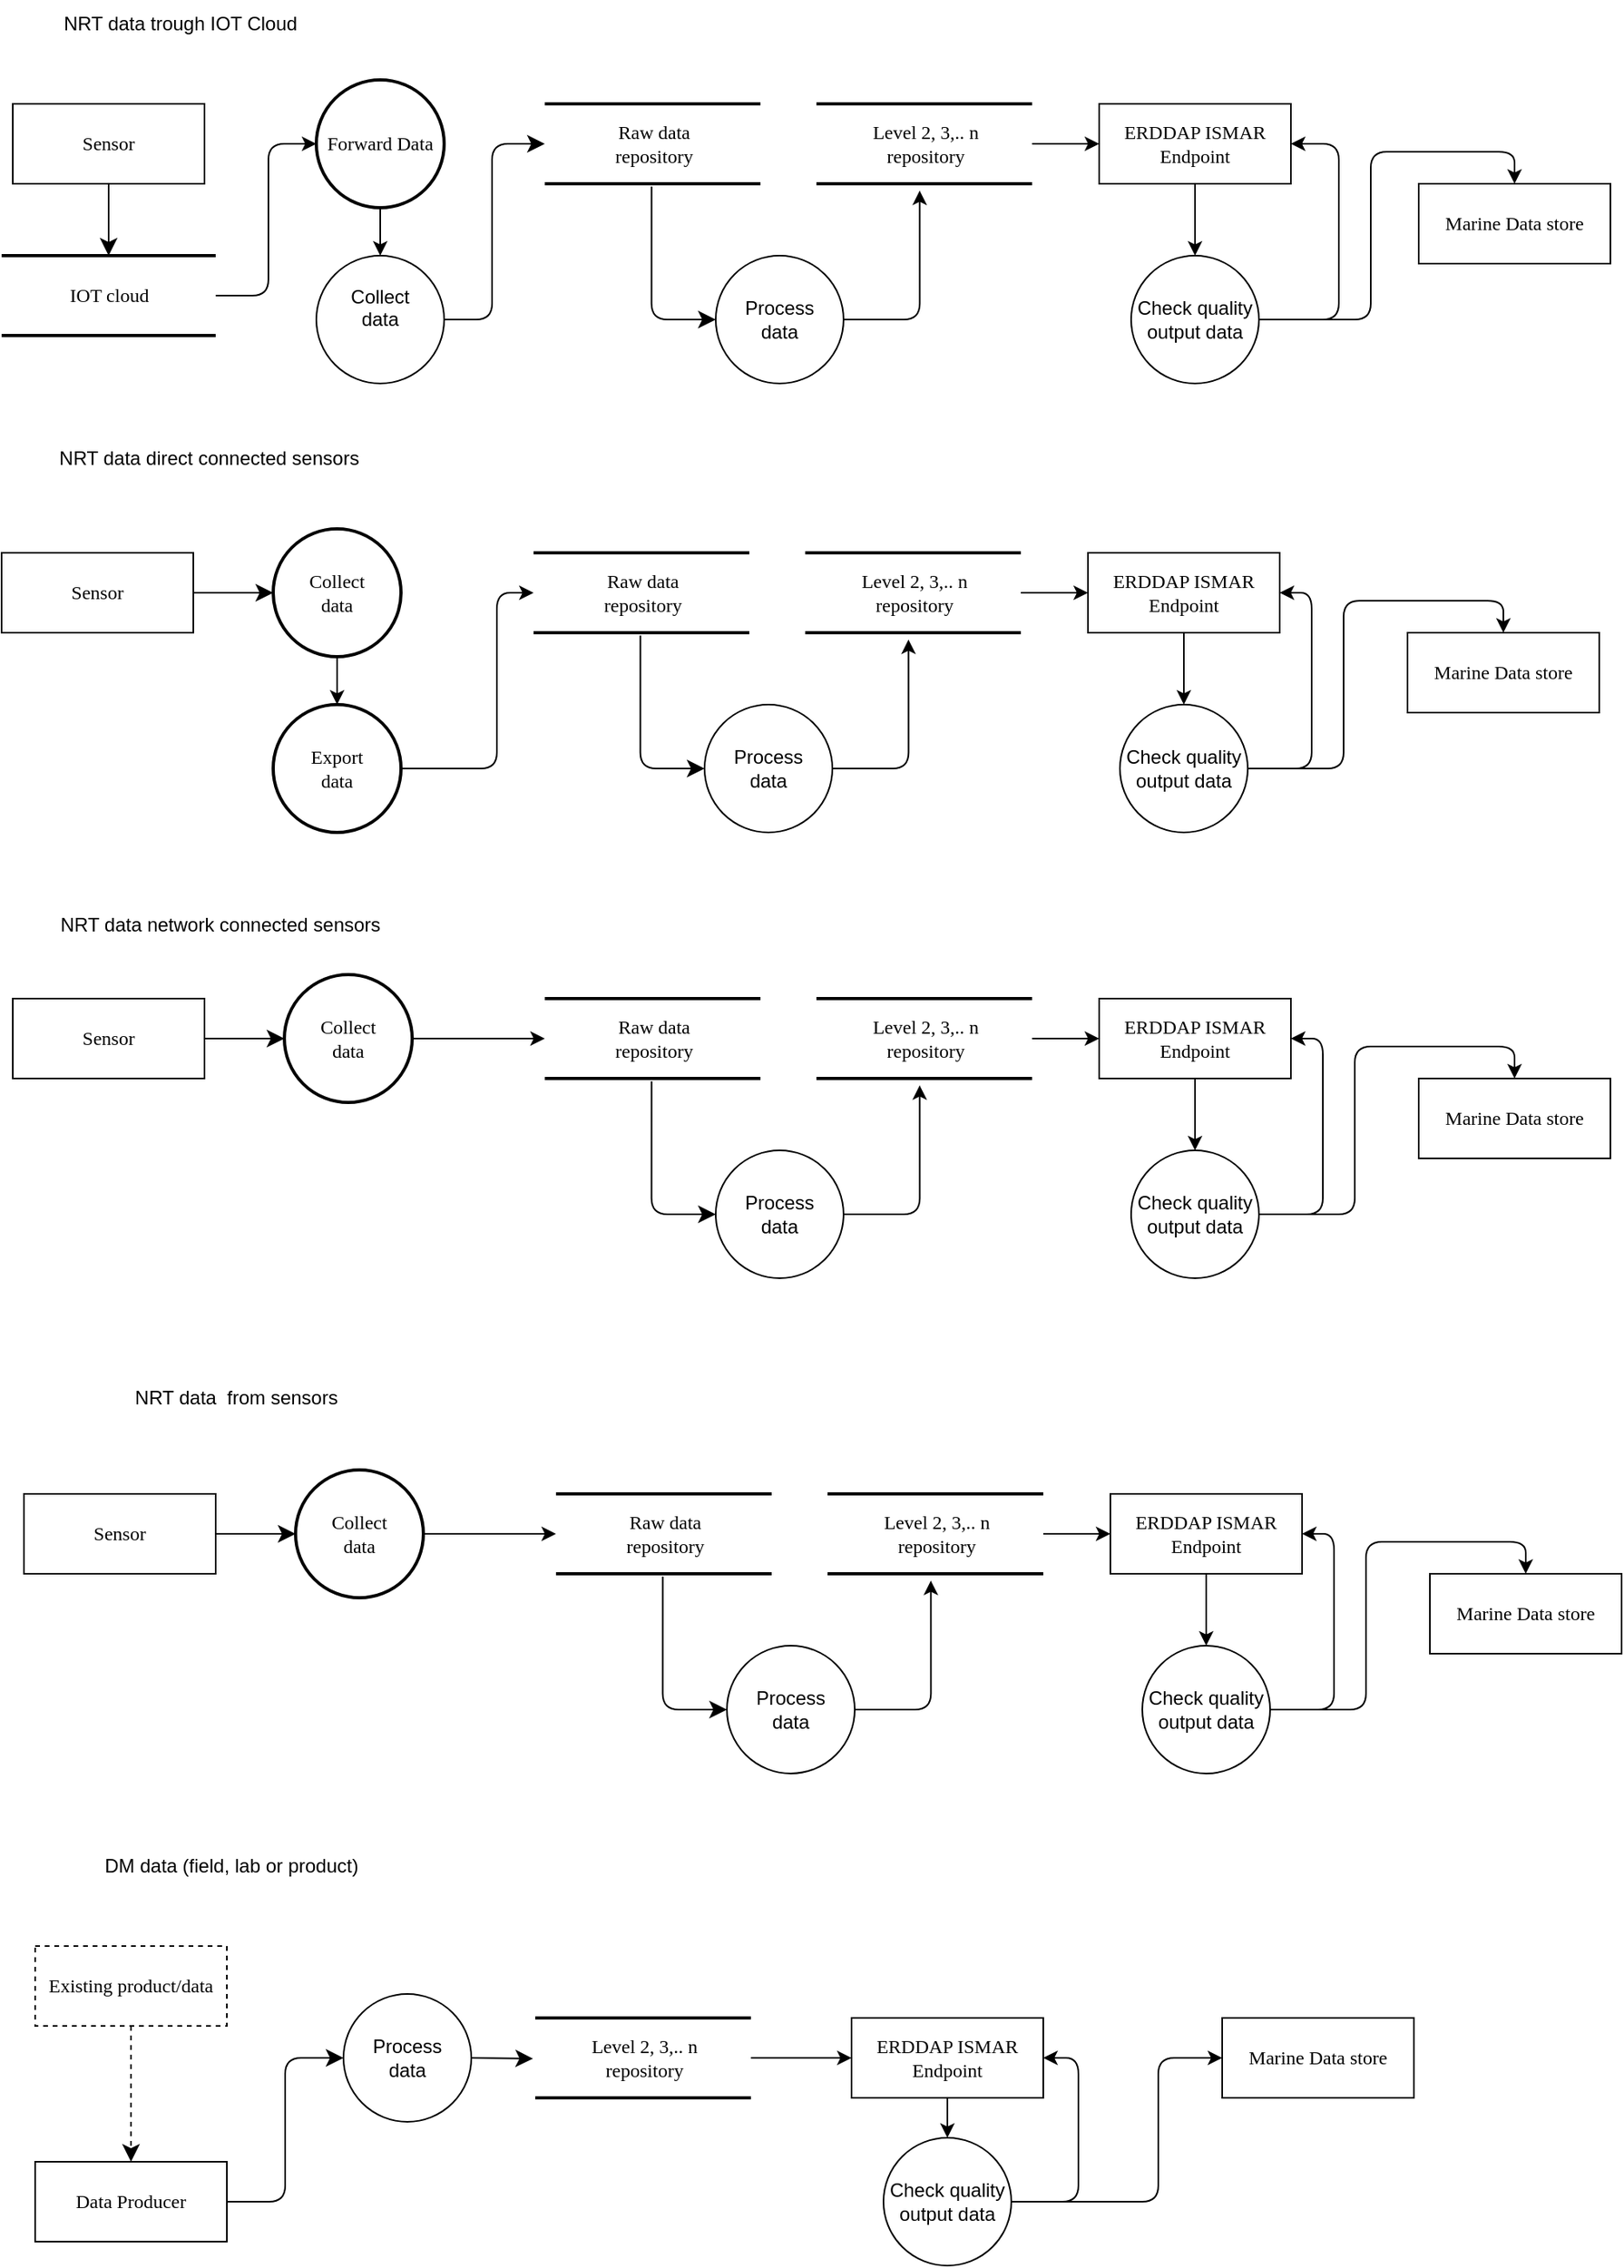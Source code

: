 <mxfile version="24.2.3" type="github">
  <diagram name="Page-1" id="52a04d89-c75d-2922-d76d-85b35f80e030">
    <mxGraphModel dx="1220" dy="777" grid="1" gridSize="10" guides="1" tooltips="1" connect="1" arrows="1" fold="1" page="1" pageScale="1" pageWidth="1100" pageHeight="850" background="none" math="0" shadow="0">
      <root>
        <mxCell id="0" />
        <mxCell id="1" parent="0" />
        <mxCell id="21ea969265ad0168-30" value="Raw data&lt;br&gt;repository" style="html=1;rounded=0;shadow=0;comic=0;labelBackgroundColor=none;strokeWidth=2;fontFamily=Verdana;fontSize=12;align=center;shape=mxgraph.ios7ui.horLines;" parent="1" vertex="1">
          <mxGeometry x="363" y="85" width="135" height="50" as="geometry" />
        </mxCell>
        <mxCell id="1fdf3b25b50cf41e-27" style="edgeStyle=none;html=1;labelBackgroundColor=none;startFill=0;startSize=8;endFill=1;endSize=8;fontFamily=Verdana;fontSize=12;" parent="1" source="17472293e6e8944d-30" target="WRyVgkNERUNQOaYfWy6F-25" edge="1">
          <mxGeometry relative="1" as="geometry">
            <mxPoint x="190" y="115" as="targetPoint" />
          </mxGeometry>
        </mxCell>
        <mxCell id="17472293e6e8944d-30" value="Sensor" style="whiteSpace=wrap;html=1;rounded=0;shadow=0;comic=0;labelBackgroundColor=none;strokeWidth=1;fontFamily=Verdana;fontSize=12;align=center;" parent="1" vertex="1">
          <mxGeometry x="30" y="85" width="120" height="50" as="geometry" />
        </mxCell>
        <mxCell id="1fdf3b25b50cf41e-38" style="edgeStyle=orthogonalEdgeStyle;html=1;labelBackgroundColor=none;startFill=0;startSize=8;endFill=1;endSize=8;fontFamily=Verdana;fontSize=12;exitX=1;exitY=0.5;exitDx=0;exitDy=0;" parent="1" source="WRyVgkNERUNQOaYfWy6F-28" target="21ea969265ad0168-30" edge="1">
          <mxGeometry relative="1" as="geometry">
            <Array as="points">
              <mxPoint x="330" y="220" />
              <mxPoint x="330" y="110" />
            </Array>
            <mxPoint x="290" y="245" as="sourcePoint" />
          </mxGeometry>
        </mxCell>
        <mxCell id="WRyVgkNERUNQOaYfWy6F-30" value="" style="edgeStyle=orthogonalEdgeStyle;rounded=1;orthogonalLoop=1;jettySize=auto;html=1;curved=0;" parent="1" source="WRyVgkNERUNQOaYfWy6F-25" target="WRyVgkNERUNQOaYfWy6F-29" edge="1">
          <mxGeometry relative="1" as="geometry">
            <mxPoint x="220" y="90" as="targetPoint" />
            <Array as="points">
              <mxPoint x="190" y="205" />
              <mxPoint x="190" y="110" />
            </Array>
          </mxGeometry>
        </mxCell>
        <mxCell id="WRyVgkNERUNQOaYfWy6F-25" value="IOT cloud" style="html=1;rounded=0;shadow=0;comic=0;labelBackgroundColor=none;strokeWidth=2;fontFamily=Verdana;fontSize=12;align=center;shape=mxgraph.ios7ui.horLines;" parent="1" vertex="1">
          <mxGeometry x="23" y="180" width="134" height="50" as="geometry" />
        </mxCell>
        <mxCell id="WRyVgkNERUNQOaYfWy6F-27" value="Level 2, 3,.. n&lt;br&gt;repository" style="html=1;rounded=0;shadow=0;comic=0;labelBackgroundColor=none;strokeWidth=2;fontFamily=Verdana;fontSize=12;align=center;shape=mxgraph.ios7ui.horLines;" parent="1" vertex="1">
          <mxGeometry x="533" y="85" width="135" height="50" as="geometry" />
        </mxCell>
        <mxCell id="WRyVgkNERUNQOaYfWy6F-28" value="&lt;div&gt;Collect&lt;/div&gt;&lt;div&gt;data&lt;/div&gt;&lt;div&gt;&lt;br&gt;&lt;/div&gt;" style="ellipse;whiteSpace=wrap;html=1;aspect=fixed;" parent="1" vertex="1">
          <mxGeometry x="220" y="180" width="80" height="80" as="geometry" />
        </mxCell>
        <mxCell id="WRyVgkNERUNQOaYfWy6F-29" value="Forward Data" style="ellipse;whiteSpace=wrap;html=1;fontFamily=Verdana;rounded=0;shadow=0;comic=0;labelBackgroundColor=none;strokeWidth=2;" parent="1" vertex="1">
          <mxGeometry x="220" y="70" width="80" height="80" as="geometry" />
        </mxCell>
        <mxCell id="WRyVgkNERUNQOaYfWy6F-31" value="" style="edgeStyle=orthogonalEdgeStyle;rounded=1;orthogonalLoop=1;jettySize=auto;html=1;entryX=0.5;entryY=0;entryDx=0;entryDy=0;curved=0;exitX=0.5;exitY=1;exitDx=0;exitDy=0;" parent="1" source="WRyVgkNERUNQOaYfWy6F-29" target="WRyVgkNERUNQOaYfWy6F-28" edge="1">
          <mxGeometry relative="1" as="geometry">
            <mxPoint x="240" y="165" as="sourcePoint" />
            <mxPoint x="283" y="125" as="targetPoint" />
          </mxGeometry>
        </mxCell>
        <mxCell id="WRyVgkNERUNQOaYfWy6F-32" style="edgeStyle=orthogonalEdgeStyle;html=1;labelBackgroundColor=none;startFill=0;startSize=8;endFill=1;endSize=8;fontFamily=Verdana;fontSize=12;exitX=0.495;exitY=1.036;exitDx=0;exitDy=0;entryX=0;entryY=0.5;entryDx=0;entryDy=0;exitPerimeter=0;" parent="1" source="21ea969265ad0168-30" target="WRyVgkNERUNQOaYfWy6F-33" edge="1">
          <mxGeometry relative="1" as="geometry">
            <mxPoint x="332" y="283" as="sourcePoint" />
            <mxPoint x="380" y="325" as="targetPoint" />
          </mxGeometry>
        </mxCell>
        <mxCell id="WRyVgkNERUNQOaYfWy6F-35" value="" style="edgeStyle=orthogonalEdgeStyle;rounded=1;orthogonalLoop=1;jettySize=auto;html=1;entryX=0.479;entryY=1.086;entryDx=0;entryDy=0;entryPerimeter=0;curved=0;exitX=1;exitY=0.5;exitDx=0;exitDy=0;" parent="1" source="WRyVgkNERUNQOaYfWy6F-33" target="WRyVgkNERUNQOaYfWy6F-27" edge="1">
          <mxGeometry relative="1" as="geometry">
            <mxPoint x="610" y="245" as="targetPoint" />
          </mxGeometry>
        </mxCell>
        <mxCell id="WRyVgkNERUNQOaYfWy6F-33" value="&lt;div&gt;Process&lt;/div&gt;&lt;div&gt;data&lt;br&gt;&lt;/div&gt;" style="ellipse;whiteSpace=wrap;html=1;aspect=fixed;" parent="1" vertex="1">
          <mxGeometry x="470" y="180" width="80" height="80" as="geometry" />
        </mxCell>
        <mxCell id="WRyVgkNERUNQOaYfWy6F-36" value="NRT data trough IOT Cloud " style="text;html=1;align=left;verticalAlign=middle;whiteSpace=wrap;rounded=0;" parent="1" vertex="1">
          <mxGeometry x="60" y="20" width="260" height="30" as="geometry" />
        </mxCell>
        <mxCell id="WRyVgkNERUNQOaYfWy6F-37" value="&lt;div&gt;NRT data direct connected sensors&lt;/div&gt;" style="text;html=1;align=center;verticalAlign=middle;whiteSpace=wrap;rounded=0;" parent="1" vertex="1">
          <mxGeometry x="23" y="292" width="260" height="30" as="geometry" />
        </mxCell>
        <mxCell id="WRyVgkNERUNQOaYfWy6F-38" value="&lt;div&gt;NRT data network connected sensors&lt;/div&gt;" style="text;html=1;align=center;verticalAlign=middle;whiteSpace=wrap;rounded=0;" parent="1" vertex="1">
          <mxGeometry x="30" y="584" width="260" height="30" as="geometry" />
        </mxCell>
        <mxCell id="WRyVgkNERUNQOaYfWy6F-39" value="&lt;div&gt;ERDDAP ISMAR Endpoint&lt;/div&gt;" style="whiteSpace=wrap;html=1;rounded=0;shadow=0;comic=0;labelBackgroundColor=none;strokeWidth=1;fontFamily=Verdana;fontSize=12;align=center;flipV=0;" parent="1" vertex="1">
          <mxGeometry x="710" y="85" width="120" height="50" as="geometry" />
        </mxCell>
        <mxCell id="WRyVgkNERUNQOaYfWy6F-40" value="" style="edgeStyle=orthogonalEdgeStyle;rounded=1;orthogonalLoop=1;jettySize=auto;html=1;entryX=0;entryY=0.5;entryDx=0;entryDy=0;curved=0;" parent="1" source="WRyVgkNERUNQOaYfWy6F-27" target="WRyVgkNERUNQOaYfWy6F-39" edge="1">
          <mxGeometry relative="1" as="geometry">
            <mxPoint x="563" y="255" as="sourcePoint" />
            <mxPoint x="605" y="149" as="targetPoint" />
          </mxGeometry>
        </mxCell>
        <mxCell id="WRyVgkNERUNQOaYfWy6F-41" value="" style="edgeStyle=orthogonalEdgeStyle;rounded=1;orthogonalLoop=1;jettySize=auto;html=1;entryX=0.5;entryY=0;entryDx=0;entryDy=0;curved=0;exitX=0.5;exitY=1;exitDx=0;exitDy=0;" parent="1" source="WRyVgkNERUNQOaYfWy6F-39" target="WRyVgkNERUNQOaYfWy6F-42" edge="1">
          <mxGeometry relative="1" as="geometry">
            <mxPoint x="675" y="120" as="sourcePoint" />
            <mxPoint x="770" y="205" as="targetPoint" />
          </mxGeometry>
        </mxCell>
        <mxCell id="WRyVgkNERUNQOaYfWy6F-42" value="Check quality output data" style="ellipse;whiteSpace=wrap;html=1;aspect=fixed;flipV=0;" parent="1" vertex="1">
          <mxGeometry x="730" y="180" width="80" height="80" as="geometry" />
        </mxCell>
        <mxCell id="WRyVgkNERUNQOaYfWy6F-43" value="" style="edgeStyle=orthogonalEdgeStyle;rounded=1;orthogonalLoop=1;jettySize=auto;html=1;curved=0;exitX=1;exitY=0.5;exitDx=0;exitDy=0;entryX=1;entryY=0.5;entryDx=0;entryDy=0;" parent="1" source="WRyVgkNERUNQOaYfWy6F-42" target="WRyVgkNERUNQOaYfWy6F-39" edge="1">
          <mxGeometry relative="1" as="geometry">
            <mxPoint x="780" y="145" as="sourcePoint" />
            <mxPoint x="850" y="190" as="targetPoint" />
            <Array as="points">
              <mxPoint x="860" y="220" />
              <mxPoint x="860" y="110" />
            </Array>
          </mxGeometry>
        </mxCell>
        <mxCell id="WRyVgkNERUNQOaYfWy6F-44" value="" style="edgeStyle=orthogonalEdgeStyle;rounded=1;orthogonalLoop=1;jettySize=auto;html=1;curved=0;exitX=1;exitY=0.5;exitDx=0;exitDy=0;entryX=0.5;entryY=0;entryDx=0;entryDy=0;" parent="1" source="WRyVgkNERUNQOaYfWy6F-42" target="WRyVgkNERUNQOaYfWy6F-45" edge="1">
          <mxGeometry relative="1" as="geometry">
            <mxPoint x="830" y="145" as="sourcePoint" />
            <mxPoint x="840" y="300" as="targetPoint" />
            <Array as="points">
              <mxPoint x="880" y="220" />
              <mxPoint x="880" y="115" />
              <mxPoint x="970" y="115" />
            </Array>
          </mxGeometry>
        </mxCell>
        <mxCell id="WRyVgkNERUNQOaYfWy6F-45" value="&lt;div&gt;Marine Data store&lt;/div&gt;" style="whiteSpace=wrap;html=1;rounded=0;shadow=0;comic=0;labelBackgroundColor=none;strokeWidth=1;fontFamily=Verdana;fontSize=12;align=center;flipV=0;" parent="1" vertex="1">
          <mxGeometry x="910" y="135" width="120" height="50" as="geometry" />
        </mxCell>
        <mxCell id="WRyVgkNERUNQOaYfWy6F-46" value="Raw data&lt;br&gt;repository" style="html=1;rounded=0;shadow=0;comic=0;labelBackgroundColor=none;strokeWidth=2;fontFamily=Verdana;fontSize=12;align=center;shape=mxgraph.ios7ui.horLines;" parent="1" vertex="1">
          <mxGeometry x="356" y="366" width="135" height="50" as="geometry" />
        </mxCell>
        <mxCell id="WRyVgkNERUNQOaYfWy6F-47" style="edgeStyle=none;html=1;labelBackgroundColor=none;startFill=0;startSize=8;endFill=1;endSize=8;fontFamily=Verdana;fontSize=12;entryX=0;entryY=0.5;entryDx=0;entryDy=0;" parent="1" source="WRyVgkNERUNQOaYfWy6F-48" target="WRyVgkNERUNQOaYfWy6F-54" edge="1">
          <mxGeometry relative="1" as="geometry">
            <mxPoint x="101.99" y="461" as="targetPoint" />
          </mxGeometry>
        </mxCell>
        <mxCell id="WRyVgkNERUNQOaYfWy6F-48" value="Sensor" style="whiteSpace=wrap;html=1;rounded=0;shadow=0;comic=0;labelBackgroundColor=none;strokeWidth=1;fontFamily=Verdana;fontSize=12;align=center;" parent="1" vertex="1">
          <mxGeometry x="23.0" y="366" width="120" height="50" as="geometry" />
        </mxCell>
        <mxCell id="WRyVgkNERUNQOaYfWy6F-52" value="Level 2, 3,.. n&lt;br&gt;repository" style="html=1;rounded=0;shadow=0;comic=0;labelBackgroundColor=none;strokeWidth=2;fontFamily=Verdana;fontSize=12;align=center;shape=mxgraph.ios7ui.horLines;" parent="1" vertex="1">
          <mxGeometry x="526" y="366" width="135" height="50" as="geometry" />
        </mxCell>
        <mxCell id="WRyVgkNERUNQOaYfWy6F-54" value="&lt;div&gt;Collect&lt;/div&gt;&lt;div&gt;data&lt;br&gt;&lt;/div&gt;" style="ellipse;whiteSpace=wrap;html=1;fontFamily=Verdana;rounded=0;shadow=0;comic=0;labelBackgroundColor=none;strokeWidth=2;" parent="1" vertex="1">
          <mxGeometry x="193" y="351" width="80" height="80" as="geometry" />
        </mxCell>
        <mxCell id="WRyVgkNERUNQOaYfWy6F-55" value="" style="edgeStyle=orthogonalEdgeStyle;rounded=1;orthogonalLoop=1;jettySize=auto;html=1;curved=0;exitX=1;exitY=0.5;exitDx=0;exitDy=0;" parent="1" source="WRyVgkNERUNQOaYfWy6F-75" target="WRyVgkNERUNQOaYfWy6F-46" edge="1">
          <mxGeometry relative="1" as="geometry">
            <mxPoint x="373" y="391" as="sourcePoint" />
            <mxPoint x="321.99" y="461" as="targetPoint" />
            <Array as="points">
              <mxPoint x="333" y="501" />
              <mxPoint x="333" y="391" />
            </Array>
          </mxGeometry>
        </mxCell>
        <mxCell id="WRyVgkNERUNQOaYfWy6F-56" style="edgeStyle=orthogonalEdgeStyle;html=1;labelBackgroundColor=none;startFill=0;startSize=8;endFill=1;endSize=8;fontFamily=Verdana;fontSize=12;exitX=0.495;exitY=1.036;exitDx=0;exitDy=0;entryX=0;entryY=0.5;entryDx=0;entryDy=0;exitPerimeter=0;" parent="1" source="WRyVgkNERUNQOaYfWy6F-46" target="WRyVgkNERUNQOaYfWy6F-58" edge="1">
          <mxGeometry relative="1" as="geometry">
            <mxPoint x="393.99" y="564" as="sourcePoint" />
            <mxPoint x="441.99" y="606" as="targetPoint" />
          </mxGeometry>
        </mxCell>
        <mxCell id="WRyVgkNERUNQOaYfWy6F-57" value="" style="edgeStyle=orthogonalEdgeStyle;rounded=1;orthogonalLoop=1;jettySize=auto;html=1;entryX=0.479;entryY=1.086;entryDx=0;entryDy=0;entryPerimeter=0;curved=0;exitX=1;exitY=0.5;exitDx=0;exitDy=0;" parent="1" source="WRyVgkNERUNQOaYfWy6F-58" target="WRyVgkNERUNQOaYfWy6F-52" edge="1">
          <mxGeometry relative="1" as="geometry">
            <mxPoint x="671.99" y="526" as="targetPoint" />
          </mxGeometry>
        </mxCell>
        <mxCell id="WRyVgkNERUNQOaYfWy6F-58" value="&lt;div&gt;Process&lt;/div&gt;&lt;div&gt;data&lt;br&gt;&lt;/div&gt;" style="ellipse;whiteSpace=wrap;html=1;aspect=fixed;" parent="1" vertex="1">
          <mxGeometry x="463" y="461" width="80" height="80" as="geometry" />
        </mxCell>
        <mxCell id="WRyVgkNERUNQOaYfWy6F-59" value="&lt;div&gt;ERDDAP ISMAR Endpoint&lt;/div&gt;" style="whiteSpace=wrap;html=1;rounded=0;shadow=0;comic=0;labelBackgroundColor=none;strokeWidth=1;fontFamily=Verdana;fontSize=12;align=center;" parent="1" vertex="1">
          <mxGeometry x="703" y="366" width="120" height="50" as="geometry" />
        </mxCell>
        <mxCell id="WRyVgkNERUNQOaYfWy6F-60" value="" style="edgeStyle=orthogonalEdgeStyle;rounded=1;orthogonalLoop=1;jettySize=auto;html=1;entryX=0;entryY=0.5;entryDx=0;entryDy=0;curved=0;" parent="1" source="WRyVgkNERUNQOaYfWy6F-52" target="WRyVgkNERUNQOaYfWy6F-59" edge="1">
          <mxGeometry relative="1" as="geometry">
            <mxPoint x="624.99" y="536" as="sourcePoint" />
            <mxPoint x="666.99" y="430" as="targetPoint" />
          </mxGeometry>
        </mxCell>
        <mxCell id="WRyVgkNERUNQOaYfWy6F-70" value="" style="edgeStyle=orthogonalEdgeStyle;rounded=1;orthogonalLoop=1;jettySize=auto;html=1;entryX=0.5;entryY=0;entryDx=0;entryDy=0;curved=0;exitX=0.5;exitY=1;exitDx=0;exitDy=0;" parent="1" source="WRyVgkNERUNQOaYfWy6F-59" target="WRyVgkNERUNQOaYfWy6F-71" edge="1">
          <mxGeometry relative="1" as="geometry">
            <mxPoint x="783" y="426" as="sourcePoint" />
            <mxPoint x="783" y="496" as="targetPoint" />
          </mxGeometry>
        </mxCell>
        <mxCell id="WRyVgkNERUNQOaYfWy6F-71" value="&lt;div&gt;Check quality output data&lt;br&gt;&lt;/div&gt;" style="ellipse;whiteSpace=wrap;html=1;aspect=fixed;flipV=0;" parent="1" vertex="1">
          <mxGeometry x="723" y="461" width="80" height="80" as="geometry" />
        </mxCell>
        <mxCell id="WRyVgkNERUNQOaYfWy6F-72" value="" style="edgeStyle=orthogonalEdgeStyle;rounded=1;orthogonalLoop=1;jettySize=auto;html=1;curved=0;exitX=1;exitY=0.5;exitDx=0;exitDy=0;entryX=1;entryY=0.5;entryDx=0;entryDy=0;" parent="1" source="WRyVgkNERUNQOaYfWy6F-71" target="WRyVgkNERUNQOaYfWy6F-59" edge="1">
          <mxGeometry relative="1" as="geometry">
            <mxPoint x="793" y="436" as="sourcePoint" />
            <mxPoint x="843" y="401" as="targetPoint" />
            <Array as="points">
              <mxPoint x="843" y="501" />
              <mxPoint x="843" y="391" />
            </Array>
          </mxGeometry>
        </mxCell>
        <mxCell id="WRyVgkNERUNQOaYfWy6F-73" value="" style="edgeStyle=orthogonalEdgeStyle;rounded=1;orthogonalLoop=1;jettySize=auto;html=1;curved=0;exitX=1;exitY=0.5;exitDx=0;exitDy=0;entryX=0.5;entryY=0;entryDx=0;entryDy=0;" parent="1" source="WRyVgkNERUNQOaYfWy6F-71" target="WRyVgkNERUNQOaYfWy6F-74" edge="1">
          <mxGeometry relative="1" as="geometry">
            <mxPoint x="823" y="426" as="sourcePoint" />
            <mxPoint x="833" y="581" as="targetPoint" />
            <Array as="points">
              <mxPoint x="863" y="501" />
              <mxPoint x="863" y="396" />
              <mxPoint x="963" y="396" />
            </Array>
          </mxGeometry>
        </mxCell>
        <mxCell id="WRyVgkNERUNQOaYfWy6F-74" value="&lt;div&gt;Marine Data store&lt;/div&gt;" style="whiteSpace=wrap;html=1;rounded=0;shadow=0;comic=0;labelBackgroundColor=none;strokeWidth=1;fontFamily=Verdana;fontSize=12;align=center;flipV=0;" parent="1" vertex="1">
          <mxGeometry x="903" y="416" width="120" height="50" as="geometry" />
        </mxCell>
        <mxCell id="WRyVgkNERUNQOaYfWy6F-75" value="&lt;div&gt;Export&lt;/div&gt;&lt;div&gt;data&lt;br&gt;&lt;/div&gt;" style="ellipse;whiteSpace=wrap;html=1;fontFamily=Verdana;rounded=0;shadow=0;comic=0;labelBackgroundColor=none;strokeWidth=2;" parent="1" vertex="1">
          <mxGeometry x="193" y="461" width="80" height="80" as="geometry" />
        </mxCell>
        <mxCell id="WRyVgkNERUNQOaYfWy6F-76" value="" style="edgeStyle=orthogonalEdgeStyle;rounded=1;orthogonalLoop=1;jettySize=auto;html=1;curved=0;exitX=0.5;exitY=1;exitDx=0;exitDy=0;entryX=0.5;entryY=0;entryDx=0;entryDy=0;" parent="1" source="WRyVgkNERUNQOaYfWy6F-54" target="WRyVgkNERUNQOaYfWy6F-75" edge="1">
          <mxGeometry relative="1" as="geometry">
            <mxPoint x="283" y="401" as="sourcePoint" />
            <mxPoint x="366" y="401" as="targetPoint" />
          </mxGeometry>
        </mxCell>
        <mxCell id="WRyVgkNERUNQOaYfWy6F-78" value="Raw data&lt;br&gt;repository" style="html=1;rounded=0;shadow=0;comic=0;labelBackgroundColor=none;strokeWidth=2;fontFamily=Verdana;fontSize=12;align=center;shape=mxgraph.ios7ui.horLines;" parent="1" vertex="1">
          <mxGeometry x="363" y="645" width="135" height="50" as="geometry" />
        </mxCell>
        <mxCell id="WRyVgkNERUNQOaYfWy6F-79" style="edgeStyle=none;html=1;labelBackgroundColor=none;startFill=0;startSize=8;endFill=1;endSize=8;fontFamily=Verdana;fontSize=12;entryX=0;entryY=0.5;entryDx=0;entryDy=0;" parent="1" source="WRyVgkNERUNQOaYfWy6F-80" target="WRyVgkNERUNQOaYfWy6F-82" edge="1">
          <mxGeometry relative="1" as="geometry">
            <mxPoint x="108.99" y="740" as="targetPoint" />
          </mxGeometry>
        </mxCell>
        <mxCell id="WRyVgkNERUNQOaYfWy6F-80" value="Sensor" style="whiteSpace=wrap;html=1;rounded=0;shadow=0;comic=0;labelBackgroundColor=none;strokeWidth=1;fontFamily=Verdana;fontSize=12;align=center;" parent="1" vertex="1">
          <mxGeometry x="30" y="645" width="120" height="50" as="geometry" />
        </mxCell>
        <mxCell id="WRyVgkNERUNQOaYfWy6F-81" value="Level 2, 3,.. n&lt;br&gt;repository" style="html=1;rounded=0;shadow=0;comic=0;labelBackgroundColor=none;strokeWidth=2;fontFamily=Verdana;fontSize=12;align=center;shape=mxgraph.ios7ui.horLines;" parent="1" vertex="1">
          <mxGeometry x="533" y="645" width="135" height="50" as="geometry" />
        </mxCell>
        <mxCell id="WRyVgkNERUNQOaYfWy6F-82" value="&lt;div&gt;Collect &lt;br&gt;data&lt;/div&gt;" style="ellipse;whiteSpace=wrap;html=1;fontFamily=Verdana;rounded=0;shadow=0;comic=0;labelBackgroundColor=none;strokeWidth=2;" parent="1" vertex="1">
          <mxGeometry x="200" y="630" width="80" height="80" as="geometry" />
        </mxCell>
        <mxCell id="WRyVgkNERUNQOaYfWy6F-83" value="" style="edgeStyle=orthogonalEdgeStyle;rounded=1;orthogonalLoop=1;jettySize=auto;html=1;curved=0;exitX=1;exitY=0.5;exitDx=0;exitDy=0;" parent="1" source="WRyVgkNERUNQOaYfWy6F-82" target="WRyVgkNERUNQOaYfWy6F-78" edge="1">
          <mxGeometry relative="1" as="geometry">
            <mxPoint x="380" y="670" as="sourcePoint" />
            <mxPoint x="328.99" y="740" as="targetPoint" />
          </mxGeometry>
        </mxCell>
        <mxCell id="WRyVgkNERUNQOaYfWy6F-84" style="edgeStyle=orthogonalEdgeStyle;html=1;labelBackgroundColor=none;startFill=0;startSize=8;endFill=1;endSize=8;fontFamily=Verdana;fontSize=12;exitX=0.495;exitY=1.036;exitDx=0;exitDy=0;entryX=0;entryY=0.5;entryDx=0;entryDy=0;exitPerimeter=0;" parent="1" source="WRyVgkNERUNQOaYfWy6F-78" target="WRyVgkNERUNQOaYfWy6F-86" edge="1">
          <mxGeometry relative="1" as="geometry">
            <mxPoint x="400.99" y="843" as="sourcePoint" />
            <mxPoint x="448.99" y="885" as="targetPoint" />
          </mxGeometry>
        </mxCell>
        <mxCell id="WRyVgkNERUNQOaYfWy6F-85" value="" style="edgeStyle=orthogonalEdgeStyle;rounded=1;orthogonalLoop=1;jettySize=auto;html=1;entryX=0.479;entryY=1.086;entryDx=0;entryDy=0;entryPerimeter=0;curved=0;exitX=1;exitY=0.5;exitDx=0;exitDy=0;" parent="1" source="WRyVgkNERUNQOaYfWy6F-86" target="WRyVgkNERUNQOaYfWy6F-81" edge="1">
          <mxGeometry relative="1" as="geometry">
            <mxPoint x="678.99" y="805" as="targetPoint" />
          </mxGeometry>
        </mxCell>
        <mxCell id="WRyVgkNERUNQOaYfWy6F-86" value="&lt;div&gt;Process&lt;/div&gt;&lt;div&gt;data&lt;br&gt;&lt;/div&gt;" style="ellipse;whiteSpace=wrap;html=1;aspect=fixed;" parent="1" vertex="1">
          <mxGeometry x="470" y="740" width="80" height="80" as="geometry" />
        </mxCell>
        <mxCell id="WRyVgkNERUNQOaYfWy6F-87" value="&lt;div&gt;ERDDAP ISMAR Endpoint&lt;/div&gt;" style="whiteSpace=wrap;html=1;rounded=0;shadow=0;comic=0;labelBackgroundColor=none;strokeWidth=1;fontFamily=Verdana;fontSize=12;align=center;" parent="1" vertex="1">
          <mxGeometry x="710" y="645" width="120" height="50" as="geometry" />
        </mxCell>
        <mxCell id="WRyVgkNERUNQOaYfWy6F-88" value="" style="edgeStyle=orthogonalEdgeStyle;rounded=1;orthogonalLoop=1;jettySize=auto;html=1;entryX=0;entryY=0.5;entryDx=0;entryDy=0;curved=0;" parent="1" source="WRyVgkNERUNQOaYfWy6F-81" target="WRyVgkNERUNQOaYfWy6F-87" edge="1">
          <mxGeometry relative="1" as="geometry">
            <mxPoint x="631.99" y="815" as="sourcePoint" />
            <mxPoint x="673.99" y="709" as="targetPoint" />
          </mxGeometry>
        </mxCell>
        <mxCell id="WRyVgkNERUNQOaYfWy6F-89" value="" style="edgeStyle=orthogonalEdgeStyle;rounded=1;orthogonalLoop=1;jettySize=auto;html=1;entryX=0.5;entryY=0;entryDx=0;entryDy=0;curved=0;exitX=0.5;exitY=1;exitDx=0;exitDy=0;" parent="1" source="WRyVgkNERUNQOaYfWy6F-87" target="WRyVgkNERUNQOaYfWy6F-90" edge="1">
          <mxGeometry relative="1" as="geometry">
            <mxPoint x="790" y="705" as="sourcePoint" />
            <mxPoint x="790" y="775" as="targetPoint" />
          </mxGeometry>
        </mxCell>
        <mxCell id="WRyVgkNERUNQOaYfWy6F-90" value="&lt;div&gt;Check quality output data&lt;br&gt;&lt;/div&gt;" style="ellipse;whiteSpace=wrap;html=1;aspect=fixed;flipV=0;" parent="1" vertex="1">
          <mxGeometry x="730" y="740" width="80" height="80" as="geometry" />
        </mxCell>
        <mxCell id="WRyVgkNERUNQOaYfWy6F-91" value="" style="edgeStyle=orthogonalEdgeStyle;rounded=1;orthogonalLoop=1;jettySize=auto;html=1;curved=0;exitX=1;exitY=0.5;exitDx=0;exitDy=0;entryX=1;entryY=0.5;entryDx=0;entryDy=0;" parent="1" source="WRyVgkNERUNQOaYfWy6F-90" target="WRyVgkNERUNQOaYfWy6F-87" edge="1">
          <mxGeometry relative="1" as="geometry">
            <mxPoint x="800" y="715" as="sourcePoint" />
            <mxPoint x="850" y="680" as="targetPoint" />
            <Array as="points">
              <mxPoint x="850" y="780" />
              <mxPoint x="850" y="670" />
            </Array>
          </mxGeometry>
        </mxCell>
        <mxCell id="WRyVgkNERUNQOaYfWy6F-92" value="" style="edgeStyle=orthogonalEdgeStyle;rounded=1;orthogonalLoop=1;jettySize=auto;html=1;curved=0;exitX=1;exitY=0.5;exitDx=0;exitDy=0;entryX=0.5;entryY=0;entryDx=0;entryDy=0;" parent="1" source="WRyVgkNERUNQOaYfWy6F-90" target="WRyVgkNERUNQOaYfWy6F-93" edge="1">
          <mxGeometry relative="1" as="geometry">
            <mxPoint x="830" y="705" as="sourcePoint" />
            <mxPoint x="840" y="860" as="targetPoint" />
            <Array as="points">
              <mxPoint x="870" y="780" />
              <mxPoint x="870" y="675" />
              <mxPoint x="970" y="675" />
            </Array>
          </mxGeometry>
        </mxCell>
        <mxCell id="WRyVgkNERUNQOaYfWy6F-93" value="&lt;div&gt;Marine Data store&lt;/div&gt;" style="whiteSpace=wrap;html=1;rounded=0;shadow=0;comic=0;labelBackgroundColor=none;strokeWidth=1;fontFamily=Verdana;fontSize=12;align=center;flipV=0;" parent="1" vertex="1">
          <mxGeometry x="910" y="695" width="120" height="50" as="geometry" />
        </mxCell>
        <mxCell id="WRyVgkNERUNQOaYfWy6F-97" value="&lt;div&gt;DM data (field, lab or product)&lt;/div&gt;" style="text;html=1;align=center;verticalAlign=middle;whiteSpace=wrap;rounded=0;" parent="1" vertex="1">
          <mxGeometry x="37" y="1173" width="260" height="30" as="geometry" />
        </mxCell>
        <mxCell id="WRyVgkNERUNQOaYfWy6F-99" style="edgeStyle=orthogonalEdgeStyle;html=1;labelBackgroundColor=none;startFill=0;startSize=8;endFill=1;endSize=8;fontFamily=Verdana;fontSize=12;entryX=0;entryY=0.5;entryDx=0;entryDy=0;" parent="1" source="WRyVgkNERUNQOaYfWy6F-100" target="WRyVgkNERUNQOaYfWy6F-114" edge="1">
          <mxGeometry relative="1" as="geometry">
            <mxPoint x="227" y="1308" as="targetPoint" />
          </mxGeometry>
        </mxCell>
        <mxCell id="WRyVgkNERUNQOaYfWy6F-100" value="Data Producer" style="whiteSpace=wrap;html=1;rounded=0;shadow=0;comic=0;labelBackgroundColor=none;strokeWidth=1;fontFamily=Verdana;fontSize=12;align=center;" parent="1" vertex="1">
          <mxGeometry x="44" y="1373" width="120" height="50" as="geometry" />
        </mxCell>
        <mxCell id="WRyVgkNERUNQOaYfWy6F-101" value="Level 2, 3,.. n&lt;br&gt;repository" style="html=1;rounded=0;shadow=0;comic=0;labelBackgroundColor=none;strokeWidth=2;fontFamily=Verdana;fontSize=12;align=center;shape=mxgraph.ios7ui.horLines;" parent="1" vertex="1">
          <mxGeometry x="357" y="1283" width="135" height="50" as="geometry" />
        </mxCell>
        <mxCell id="WRyVgkNERUNQOaYfWy6F-107" value="&lt;div&gt;ERDDAP ISMAR Endpoint&lt;/div&gt;" style="whiteSpace=wrap;html=1;rounded=0;shadow=0;comic=0;labelBackgroundColor=none;strokeWidth=1;fontFamily=Verdana;fontSize=12;align=center;" parent="1" vertex="1">
          <mxGeometry x="555" y="1283" width="120" height="50" as="geometry" />
        </mxCell>
        <mxCell id="WRyVgkNERUNQOaYfWy6F-108" value="" style="edgeStyle=orthogonalEdgeStyle;rounded=1;orthogonalLoop=1;jettySize=auto;html=1;entryX=0;entryY=0.5;entryDx=0;entryDy=0;curved=0;" parent="1" source="WRyVgkNERUNQOaYfWy6F-101" target="WRyVgkNERUNQOaYfWy6F-107" edge="1">
          <mxGeometry relative="1" as="geometry">
            <mxPoint x="645.99" y="1453" as="sourcePoint" />
            <mxPoint x="687.99" y="1347" as="targetPoint" />
          </mxGeometry>
        </mxCell>
        <mxCell id="WRyVgkNERUNQOaYfWy6F-109" value="" style="edgeStyle=orthogonalEdgeStyle;rounded=1;orthogonalLoop=1;jettySize=auto;html=1;entryX=0.5;entryY=0;entryDx=0;entryDy=0;curved=0;exitX=0.5;exitY=1;exitDx=0;exitDy=0;" parent="1" source="WRyVgkNERUNQOaYfWy6F-107" target="WRyVgkNERUNQOaYfWy6F-110" edge="1">
          <mxGeometry relative="1" as="geometry">
            <mxPoint x="804" y="1343" as="sourcePoint" />
            <mxPoint x="804" y="1413" as="targetPoint" />
          </mxGeometry>
        </mxCell>
        <mxCell id="WRyVgkNERUNQOaYfWy6F-110" value="&lt;div&gt;Check quality output data&lt;br&gt;&lt;/div&gt;" style="ellipse;whiteSpace=wrap;html=1;aspect=fixed;flipV=0;" parent="1" vertex="1">
          <mxGeometry x="575" y="1358" width="80" height="80" as="geometry" />
        </mxCell>
        <mxCell id="WRyVgkNERUNQOaYfWy6F-111" value="" style="edgeStyle=orthogonalEdgeStyle;rounded=1;orthogonalLoop=1;jettySize=auto;html=1;curved=0;exitX=1;exitY=0.5;exitDx=0;exitDy=0;entryX=1;entryY=0.5;entryDx=0;entryDy=0;" parent="1" source="WRyVgkNERUNQOaYfWy6F-110" target="WRyVgkNERUNQOaYfWy6F-107" edge="1">
          <mxGeometry relative="1" as="geometry">
            <mxPoint x="814" y="1353" as="sourcePoint" />
            <mxPoint x="864" y="1318" as="targetPoint" />
            <Array as="points">
              <mxPoint x="697" y="1398" />
              <mxPoint x="697" y="1308" />
            </Array>
          </mxGeometry>
        </mxCell>
        <mxCell id="WRyVgkNERUNQOaYfWy6F-112" value="" style="edgeStyle=orthogonalEdgeStyle;rounded=1;orthogonalLoop=1;jettySize=auto;html=1;curved=0;exitX=1;exitY=0.5;exitDx=0;exitDy=0;entryX=0;entryY=0.5;entryDx=0;entryDy=0;" parent="1" source="WRyVgkNERUNQOaYfWy6F-110" target="WRyVgkNERUNQOaYfWy6F-113" edge="1">
          <mxGeometry relative="1" as="geometry">
            <mxPoint x="844" y="1343" as="sourcePoint" />
            <mxPoint x="854" y="1498" as="targetPoint" />
            <Array as="points">
              <mxPoint x="747" y="1398" />
              <mxPoint x="747" y="1308" />
            </Array>
          </mxGeometry>
        </mxCell>
        <mxCell id="WRyVgkNERUNQOaYfWy6F-113" value="&lt;div&gt;Marine Data store&lt;/div&gt;" style="whiteSpace=wrap;html=1;rounded=0;shadow=0;comic=0;labelBackgroundColor=none;strokeWidth=1;fontFamily=Verdana;fontSize=12;align=center;flipV=0;" parent="1" vertex="1">
          <mxGeometry x="787" y="1283" width="120" height="50" as="geometry" />
        </mxCell>
        <mxCell id="WRyVgkNERUNQOaYfWy6F-114" value="&lt;div&gt;Process&lt;/div&gt;&lt;div&gt;data&lt;br&gt;&lt;/div&gt;" style="ellipse;whiteSpace=wrap;html=1;aspect=fixed;" parent="1" vertex="1">
          <mxGeometry x="237" y="1268" width="80" height="80" as="geometry" />
        </mxCell>
        <mxCell id="WRyVgkNERUNQOaYfWy6F-115" style="edgeStyle=none;html=1;labelBackgroundColor=none;startFill=0;startSize=8;endFill=1;endSize=8;fontFamily=Verdana;fontSize=12;entryX=-0.01;entryY=0.509;entryDx=0;entryDy=0;exitX=1;exitY=0.5;exitDx=0;exitDy=0;entryPerimeter=0;" parent="1" source="WRyVgkNERUNQOaYfWy6F-114" target="WRyVgkNERUNQOaYfWy6F-101" edge="1">
          <mxGeometry relative="1" as="geometry">
            <mxPoint x="400" y="1383" as="targetPoint" />
            <mxPoint x="327" y="1383" as="sourcePoint" />
          </mxGeometry>
        </mxCell>
        <mxCell id="_X_2YBjXSHw5JZLLoyV5-1" value="&lt;div&gt;NRT data&amp;nbsp; from sensors&lt;/div&gt;" style="text;html=1;align=center;verticalAlign=middle;whiteSpace=wrap;rounded=0;" parent="1" vertex="1">
          <mxGeometry x="40" y="880" width="260" height="30" as="geometry" />
        </mxCell>
        <mxCell id="_X_2YBjXSHw5JZLLoyV5-2" value="Raw data&lt;br&gt;repository" style="html=1;rounded=0;shadow=0;comic=0;labelBackgroundColor=none;strokeWidth=2;fontFamily=Verdana;fontSize=12;align=center;shape=mxgraph.ios7ui.horLines;" parent="1" vertex="1">
          <mxGeometry x="370" y="955" width="135" height="50" as="geometry" />
        </mxCell>
        <mxCell id="_X_2YBjXSHw5JZLLoyV5-3" style="edgeStyle=none;html=1;labelBackgroundColor=none;startFill=0;startSize=8;endFill=1;endSize=8;fontFamily=Verdana;fontSize=12;entryX=0;entryY=0.5;entryDx=0;entryDy=0;" parent="1" source="_X_2YBjXSHw5JZLLoyV5-4" target="_X_2YBjXSHw5JZLLoyV5-6" edge="1">
          <mxGeometry relative="1" as="geometry">
            <mxPoint x="115.99" y="1050" as="targetPoint" />
          </mxGeometry>
        </mxCell>
        <mxCell id="_X_2YBjXSHw5JZLLoyV5-4" value="Sensor" style="whiteSpace=wrap;html=1;rounded=0;shadow=0;comic=0;labelBackgroundColor=none;strokeWidth=1;fontFamily=Verdana;fontSize=12;align=center;" parent="1" vertex="1">
          <mxGeometry x="37" y="955" width="120" height="50" as="geometry" />
        </mxCell>
        <mxCell id="_X_2YBjXSHw5JZLLoyV5-5" value="Level 2, 3,.. n&lt;br&gt;repository" style="html=1;rounded=0;shadow=0;comic=0;labelBackgroundColor=none;strokeWidth=2;fontFamily=Verdana;fontSize=12;align=center;shape=mxgraph.ios7ui.horLines;" parent="1" vertex="1">
          <mxGeometry x="540" y="955" width="135" height="50" as="geometry" />
        </mxCell>
        <mxCell id="_X_2YBjXSHw5JZLLoyV5-6" value="&lt;div&gt;Collect &lt;br&gt;data&lt;/div&gt;" style="ellipse;whiteSpace=wrap;html=1;fontFamily=Verdana;rounded=0;shadow=0;comic=0;labelBackgroundColor=none;strokeWidth=2;" parent="1" vertex="1">
          <mxGeometry x="207" y="940" width="80" height="80" as="geometry" />
        </mxCell>
        <mxCell id="_X_2YBjXSHw5JZLLoyV5-7" value="" style="edgeStyle=orthogonalEdgeStyle;rounded=1;orthogonalLoop=1;jettySize=auto;html=1;curved=0;exitX=1;exitY=0.5;exitDx=0;exitDy=0;" parent="1" source="_X_2YBjXSHw5JZLLoyV5-6" target="_X_2YBjXSHw5JZLLoyV5-2" edge="1">
          <mxGeometry relative="1" as="geometry">
            <mxPoint x="387" y="980" as="sourcePoint" />
            <mxPoint x="335.99" y="1050" as="targetPoint" />
          </mxGeometry>
        </mxCell>
        <mxCell id="_X_2YBjXSHw5JZLLoyV5-8" style="edgeStyle=orthogonalEdgeStyle;html=1;labelBackgroundColor=none;startFill=0;startSize=8;endFill=1;endSize=8;fontFamily=Verdana;fontSize=12;exitX=0.495;exitY=1.036;exitDx=0;exitDy=0;entryX=0;entryY=0.5;entryDx=0;entryDy=0;exitPerimeter=0;" parent="1" source="_X_2YBjXSHw5JZLLoyV5-2" target="_X_2YBjXSHw5JZLLoyV5-10" edge="1">
          <mxGeometry relative="1" as="geometry">
            <mxPoint x="407.99" y="1153" as="sourcePoint" />
            <mxPoint x="455.99" y="1195" as="targetPoint" />
          </mxGeometry>
        </mxCell>
        <mxCell id="_X_2YBjXSHw5JZLLoyV5-9" value="" style="edgeStyle=orthogonalEdgeStyle;rounded=1;orthogonalLoop=1;jettySize=auto;html=1;entryX=0.479;entryY=1.086;entryDx=0;entryDy=0;entryPerimeter=0;curved=0;exitX=1;exitY=0.5;exitDx=0;exitDy=0;" parent="1" source="_X_2YBjXSHw5JZLLoyV5-10" target="_X_2YBjXSHw5JZLLoyV5-5" edge="1">
          <mxGeometry relative="1" as="geometry">
            <mxPoint x="685.99" y="1115" as="targetPoint" />
          </mxGeometry>
        </mxCell>
        <mxCell id="_X_2YBjXSHw5JZLLoyV5-10" value="&lt;div&gt;Process&lt;/div&gt;&lt;div&gt;data&lt;br&gt;&lt;/div&gt;" style="ellipse;whiteSpace=wrap;html=1;aspect=fixed;" parent="1" vertex="1">
          <mxGeometry x="477" y="1050" width="80" height="80" as="geometry" />
        </mxCell>
        <mxCell id="_X_2YBjXSHw5JZLLoyV5-11" value="&lt;div&gt;ERDDAP ISMAR Endpoint&lt;/div&gt;" style="whiteSpace=wrap;html=1;rounded=0;shadow=0;comic=0;labelBackgroundColor=none;strokeWidth=1;fontFamily=Verdana;fontSize=12;align=center;" parent="1" vertex="1">
          <mxGeometry x="717" y="955" width="120" height="50" as="geometry" />
        </mxCell>
        <mxCell id="_X_2YBjXSHw5JZLLoyV5-12" value="" style="edgeStyle=orthogonalEdgeStyle;rounded=1;orthogonalLoop=1;jettySize=auto;html=1;entryX=0;entryY=0.5;entryDx=0;entryDy=0;curved=0;" parent="1" source="_X_2YBjXSHw5JZLLoyV5-5" target="_X_2YBjXSHw5JZLLoyV5-11" edge="1">
          <mxGeometry relative="1" as="geometry">
            <mxPoint x="638.99" y="1125" as="sourcePoint" />
            <mxPoint x="680.99" y="1019" as="targetPoint" />
          </mxGeometry>
        </mxCell>
        <mxCell id="_X_2YBjXSHw5JZLLoyV5-13" value="" style="edgeStyle=orthogonalEdgeStyle;rounded=1;orthogonalLoop=1;jettySize=auto;html=1;entryX=0.5;entryY=0;entryDx=0;entryDy=0;curved=0;exitX=0.5;exitY=1;exitDx=0;exitDy=0;" parent="1" source="_X_2YBjXSHw5JZLLoyV5-11" target="_X_2YBjXSHw5JZLLoyV5-14" edge="1">
          <mxGeometry relative="1" as="geometry">
            <mxPoint x="797" y="1015" as="sourcePoint" />
            <mxPoint x="797" y="1085" as="targetPoint" />
          </mxGeometry>
        </mxCell>
        <mxCell id="_X_2YBjXSHw5JZLLoyV5-14" value="&lt;div&gt;Check quality output data&lt;br&gt;&lt;/div&gt;" style="ellipse;whiteSpace=wrap;html=1;aspect=fixed;flipV=0;" parent="1" vertex="1">
          <mxGeometry x="737" y="1050" width="80" height="80" as="geometry" />
        </mxCell>
        <mxCell id="_X_2YBjXSHw5JZLLoyV5-15" value="" style="edgeStyle=orthogonalEdgeStyle;rounded=1;orthogonalLoop=1;jettySize=auto;html=1;curved=0;exitX=1;exitY=0.5;exitDx=0;exitDy=0;entryX=1;entryY=0.5;entryDx=0;entryDy=0;" parent="1" source="_X_2YBjXSHw5JZLLoyV5-14" target="_X_2YBjXSHw5JZLLoyV5-11" edge="1">
          <mxGeometry relative="1" as="geometry">
            <mxPoint x="807" y="1025" as="sourcePoint" />
            <mxPoint x="857" y="990" as="targetPoint" />
            <Array as="points">
              <mxPoint x="857" y="1090" />
              <mxPoint x="857" y="980" />
            </Array>
          </mxGeometry>
        </mxCell>
        <mxCell id="_X_2YBjXSHw5JZLLoyV5-16" value="" style="edgeStyle=orthogonalEdgeStyle;rounded=1;orthogonalLoop=1;jettySize=auto;html=1;curved=0;exitX=1;exitY=0.5;exitDx=0;exitDy=0;entryX=0.5;entryY=0;entryDx=0;entryDy=0;" parent="1" source="_X_2YBjXSHw5JZLLoyV5-14" target="_X_2YBjXSHw5JZLLoyV5-17" edge="1">
          <mxGeometry relative="1" as="geometry">
            <mxPoint x="837" y="1015" as="sourcePoint" />
            <mxPoint x="847" y="1170" as="targetPoint" />
            <Array as="points">
              <mxPoint x="877" y="1090" />
              <mxPoint x="877" y="985" />
              <mxPoint x="977" y="985" />
            </Array>
          </mxGeometry>
        </mxCell>
        <mxCell id="_X_2YBjXSHw5JZLLoyV5-17" value="&lt;div&gt;Marine Data store&lt;/div&gt;" style="whiteSpace=wrap;html=1;rounded=0;shadow=0;comic=0;labelBackgroundColor=none;strokeWidth=1;fontFamily=Verdana;fontSize=12;align=center;flipV=0;" parent="1" vertex="1">
          <mxGeometry x="917" y="1005" width="120" height="50" as="geometry" />
        </mxCell>
        <mxCell id="_X_2YBjXSHw5JZLLoyV5-18" value="&lt;div&gt;Existing product/data&lt;/div&gt;" style="whiteSpace=wrap;html=1;rounded=0;shadow=0;comic=0;labelBackgroundColor=none;strokeWidth=1;fontFamily=Verdana;fontSize=12;align=center;dashed=1;" parent="1" vertex="1">
          <mxGeometry x="44" y="1238" width="120" height="50" as="geometry" />
        </mxCell>
        <mxCell id="_X_2YBjXSHw5JZLLoyV5-19" style="edgeStyle=orthogonalEdgeStyle;html=1;labelBackgroundColor=none;startFill=0;startSize=8;endFill=1;endSize=8;fontFamily=Verdana;fontSize=12;exitX=0.5;exitY=1;exitDx=0;exitDy=0;entryX=0.5;entryY=0;entryDx=0;entryDy=0;dashed=1;" parent="1" source="_X_2YBjXSHw5JZLLoyV5-18" target="WRyVgkNERUNQOaYfWy6F-100" edge="1">
          <mxGeometry relative="1" as="geometry">
            <mxPoint x="110" y="1350" as="targetPoint" />
            <mxPoint x="174" y="1408" as="sourcePoint" />
          </mxGeometry>
        </mxCell>
      </root>
    </mxGraphModel>
  </diagram>
</mxfile>
